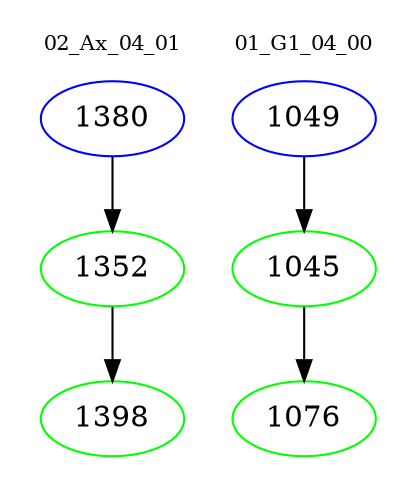 digraph{
subgraph cluster_0 {
color = white
label = "02_Ax_04_01";
fontsize=10;
T0_1380 [label="1380", color="blue"]
T0_1380 -> T0_1352 [color="black"]
T0_1352 [label="1352", color="green"]
T0_1352 -> T0_1398 [color="black"]
T0_1398 [label="1398", color="green"]
}
subgraph cluster_1 {
color = white
label = "01_G1_04_00";
fontsize=10;
T1_1049 [label="1049", color="blue"]
T1_1049 -> T1_1045 [color="black"]
T1_1045 [label="1045", color="green"]
T1_1045 -> T1_1076 [color="black"]
T1_1076 [label="1076", color="green"]
}
}
